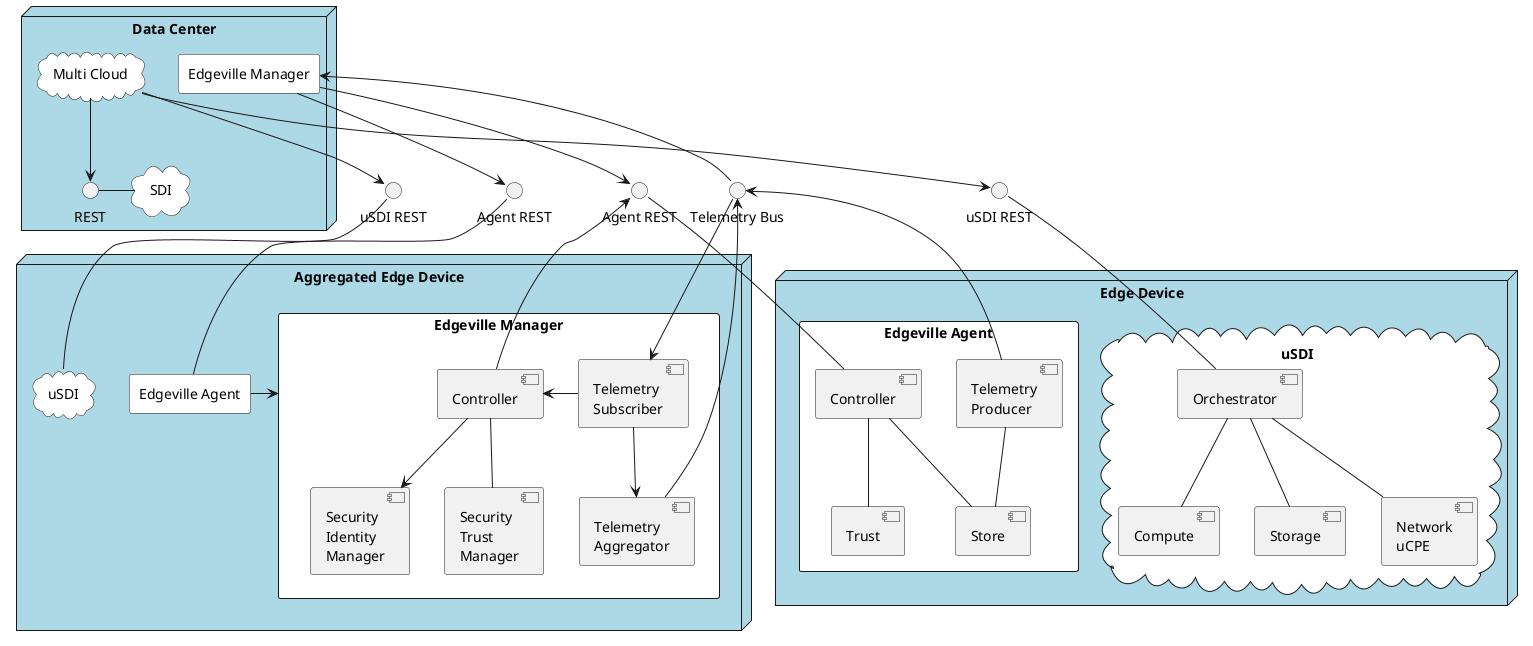 
@startuml
node "Data Center" as DC #lightblue {
  interface REST as SDIREST
  cloud SDI #white
  SDIREST - SDI
  cloud "Multi Cloud" as HC #white
  rectangle "Edgeville Manager" as EM #white {
  }

  HC --> SDIREST
}
interface "Agent REST" as REA
interface "uSDI REST" as REST
node "Edge Device" as ED #lightblue {
    cloud uSDI #white {
        component Orchestrator as O
        component Compute as C
        component Storage as S
        component "Network\nuCPE" as N
    }
    REST -- O
    O -- C
    O -- S
    O -- N
    rectangle "Edgeville Agent" #white  {
      component Trust
      component Controller
      component "Telemetry\nProducer" as Telemetry
      component Store
    }
    REA -- Controller
    Controller -- Trust
    Controller -- Store
    Telemetry -- Store
}
interface "Telemetry Bus" as TBI
interface "Agent REST" as REM
interface "uSDI REST" as RuSDIM
node "Aggregated Edge Device" as AED #lightblue {
    cloud "uSDI" as AEuSDI #white
    rectangle "Edgeville Agent" as AEDEA #white
    rectangle "Edgeville Manager" as AEDEM #white  {
        component "Controller" as EMC
        component "Telemetry\nSubscriber" as TS
        component "Telemetry\nAggregator" as TA
        component "Security\nTrust\nManager" as STM
        component "Security\nIdentity\nManager" as SIM
    }
    EMC -- STM
    TS -> EMC
    RuSDIM -- AEuSDI
    REM -- AEDEA
    AEDEA -> AEDEM
    EMC --> REA
    EMC --> SIM
}
HC --> RuSDIM
HC --> REST
EM --> REA
EM --> REM
Telemetry --> TBI
TBI --> TS
TS --> TA
TA --> TBI
TBI -> EM
@enduml
